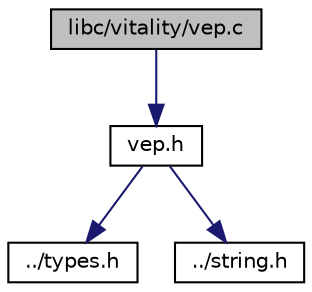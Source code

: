 digraph "libc/vitality/vep.c"
{
  edge [fontname="Helvetica",fontsize="10",labelfontname="Helvetica",labelfontsize="10"];
  node [fontname="Helvetica",fontsize="10",shape=record];
  Node0 [label="libc/vitality/vep.c",height=0.2,width=0.4,color="black", fillcolor="grey75", style="filled", fontcolor="black"];
  Node0 -> Node1 [color="midnightblue",fontsize="10",style="solid",fontname="Helvetica"];
  Node1 [label="vep.h",height=0.2,width=0.4,color="black", fillcolor="white", style="filled",URL="$a00089.html"];
  Node1 -> Node2 [color="midnightblue",fontsize="10",style="solid",fontname="Helvetica"];
  Node2 [label="../types.h",height=0.2,width=0.4,color="black", fillcolor="white", style="filled",URL="$a00068.html"];
  Node1 -> Node3 [color="midnightblue",fontsize="10",style="solid",fontname="Helvetica"];
  Node3 [label="../string.h",height=0.2,width=0.4,color="black", fillcolor="white", style="filled",URL="$a00053.html"];
}
